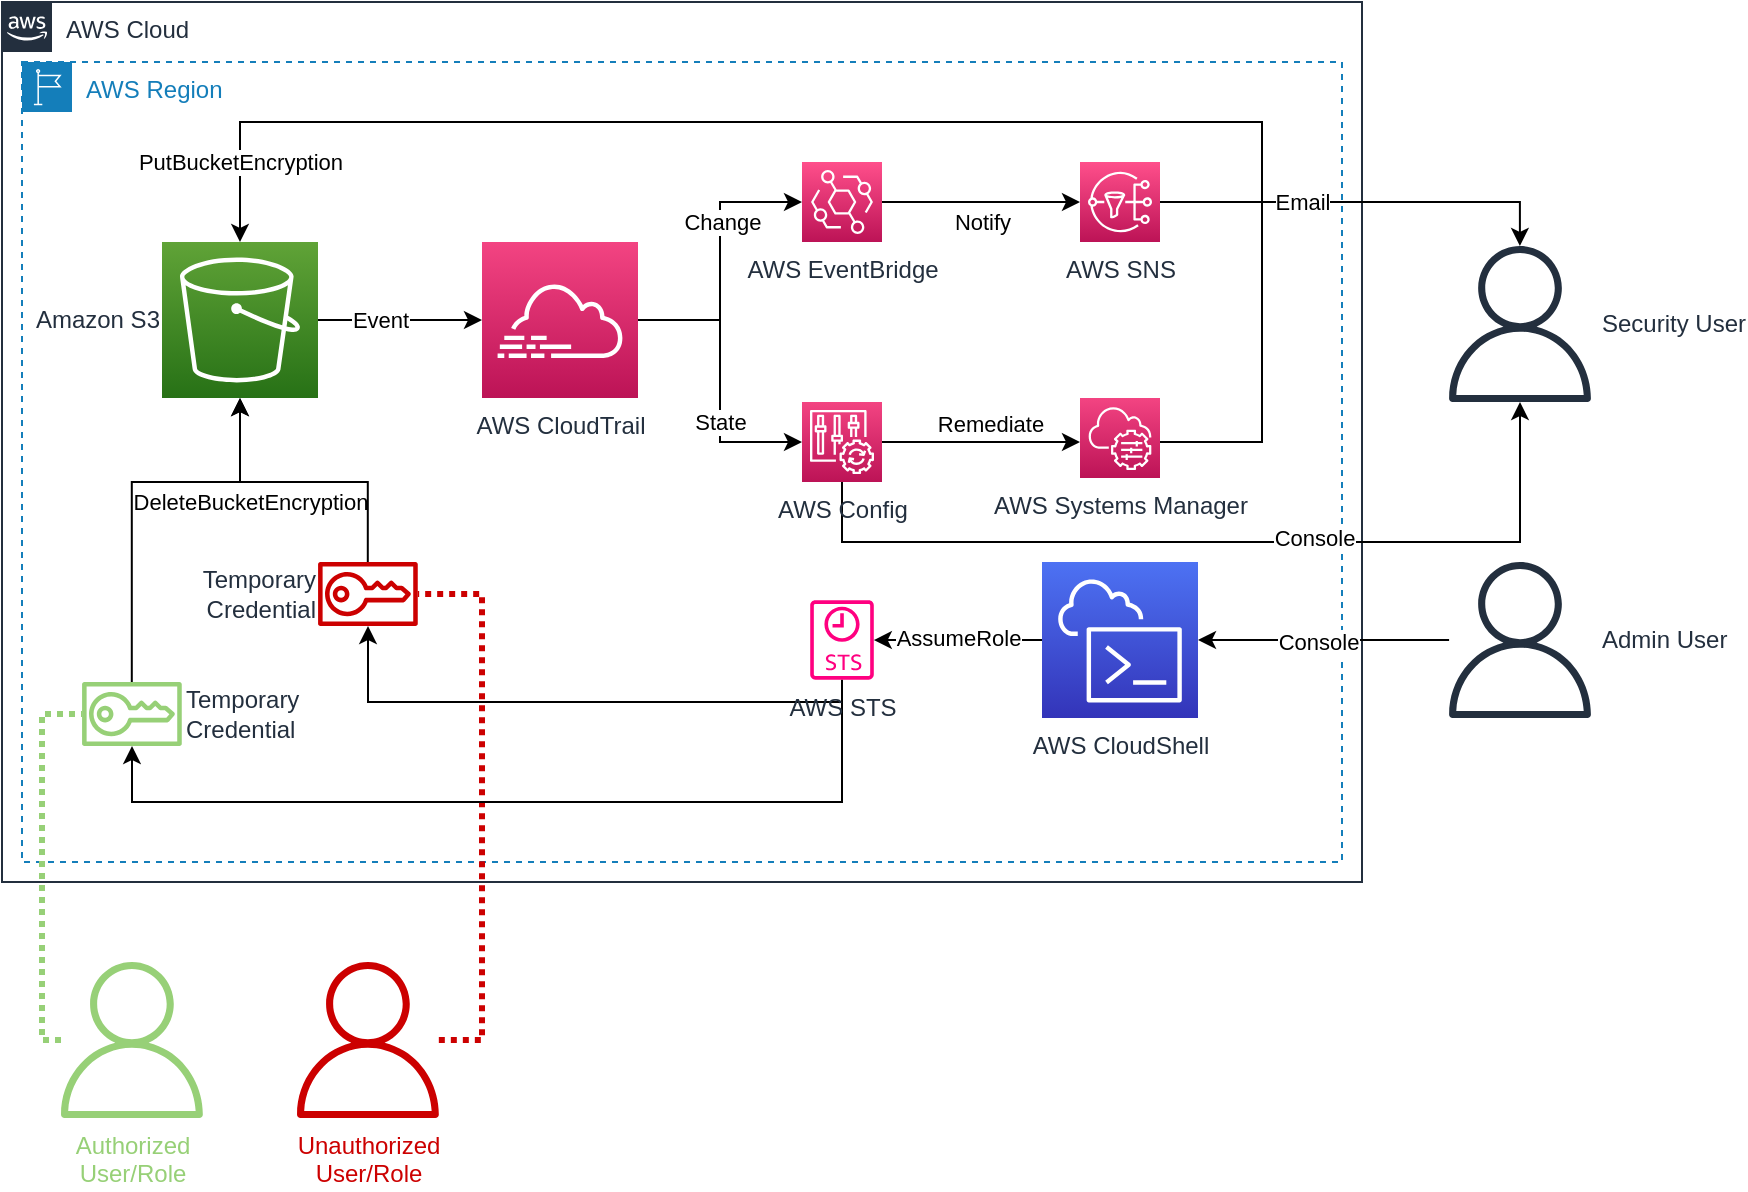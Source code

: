 <mxfile version="15.4.0" type="device"><diagram id="Bv-gd8HwqSWzunqZlA5W" name="Page-1"><mxGraphModel dx="1948" dy="1059" grid="1" gridSize="10" guides="1" tooltips="1" connect="1" arrows="1" fold="1" page="1" pageScale="1" pageWidth="850" pageHeight="1100" math="0" shadow="0"><root><mxCell id="0"/><mxCell id="1" parent="0"/><mxCell id="RG5rcyg_An_Odtp8znTc-1" value="AWS Cloud" style="points=[[0,0],[0.25,0],[0.5,0],[0.75,0],[1,0],[1,0.25],[1,0.5],[1,0.75],[1,1],[0.75,1],[0.5,1],[0.25,1],[0,1],[0,0.75],[0,0.5],[0,0.25]];outlineConnect=0;gradientColor=none;html=1;whiteSpace=wrap;fontSize=12;fontStyle=0;shape=mxgraph.aws4.group;grIcon=mxgraph.aws4.group_aws_cloud_alt;strokeColor=#232F3E;fillColor=none;verticalAlign=top;align=left;spacingLeft=30;fontColor=#232F3E;dashed=0;" parent="1" vertex="1"><mxGeometry x="80" y="80" width="680" height="440" as="geometry"/></mxCell><mxCell id="RG5rcyg_An_Odtp8znTc-2" value="AWS Region" style="points=[[0,0],[0.25,0],[0.5,0],[0.75,0],[1,0],[1,0.25],[1,0.5],[1,0.75],[1,1],[0.75,1],[0.5,1],[0.25,1],[0,1],[0,0.75],[0,0.5],[0,0.25]];outlineConnect=0;gradientColor=none;html=1;whiteSpace=wrap;fontSize=12;fontStyle=0;shape=mxgraph.aws4.group;grIcon=mxgraph.aws4.group_region;strokeColor=#147EBA;fillColor=none;verticalAlign=top;align=left;spacingLeft=30;fontColor=#147EBA;dashed=1;" parent="1" vertex="1"><mxGeometry x="90" y="110" width="660" height="400" as="geometry"/></mxCell><mxCell id="RG5rcyg_An_Odtp8znTc-24" style="edgeStyle=orthogonalEdgeStyle;rounded=0;orthogonalLoop=1;jettySize=auto;html=1;" parent="1" source="RG5rcyg_An_Odtp8znTc-3" target="RG5rcyg_An_Odtp8znTc-8" edge="1"><mxGeometry relative="1" as="geometry"/></mxCell><mxCell id="RG5rcyg_An_Odtp8znTc-25" value="Event" style="edgeLabel;html=1;align=center;verticalAlign=middle;resizable=0;points=[];" parent="RG5rcyg_An_Odtp8znTc-24" vertex="1" connectable="0"><mxGeometry x="-0.244" relative="1" as="geometry"><mxPoint as="offset"/></mxGeometry></mxCell><mxCell id="RG5rcyg_An_Odtp8znTc-3" value="Amazon S3" style="sketch=0;points=[[0,0,0],[0.25,0,0],[0.5,0,0],[0.75,0,0],[1,0,0],[0,1,0],[0.25,1,0],[0.5,1,0],[0.75,1,0],[1,1,0],[0,0.25,0],[0,0.5,0],[0,0.75,0],[1,0.25,0],[1,0.5,0],[1,0.75,0]];outlineConnect=0;fontColor=#232F3E;gradientColor=#60A337;gradientDirection=north;fillColor=#277116;strokeColor=#ffffff;dashed=0;verticalLabelPosition=middle;verticalAlign=middle;align=right;html=1;fontSize=12;fontStyle=0;aspect=fixed;shape=mxgraph.aws4.resourceIcon;resIcon=mxgraph.aws4.s3;labelPosition=left;" parent="1" vertex="1"><mxGeometry x="160" y="200" width="78" height="78" as="geometry"/></mxCell><mxCell id="RG5rcyg_An_Odtp8znTc-38" style="edgeStyle=orthogonalEdgeStyle;rounded=0;orthogonalLoop=1;jettySize=auto;html=1;" parent="1" source="RG5rcyg_An_Odtp8znTc-5" target="RG5rcyg_An_Odtp8znTc-14" edge="1"><mxGeometry relative="1" as="geometry"/></mxCell><mxCell id="RG5rcyg_An_Odtp8znTc-39" value="AssumeRole" style="edgeLabel;html=1;align=center;verticalAlign=middle;resizable=0;points=[];" parent="RG5rcyg_An_Odtp8znTc-38" vertex="1" connectable="0"><mxGeometry x="-0.002" y="-1" relative="1" as="geometry"><mxPoint as="offset"/></mxGeometry></mxCell><mxCell id="RG5rcyg_An_Odtp8znTc-5" value="AWS CloudShell" style="sketch=0;points=[[0,0,0],[0.25,0,0],[0.5,0,0],[0.75,0,0],[1,0,0],[0,1,0],[0.25,1,0],[0.5,1,0],[0.75,1,0],[1,1,0],[0,0.25,0],[0,0.5,0],[0,0.75,0],[1,0.25,0],[1,0.5,0],[1,0.75,0]];outlineConnect=0;fontColor=#232F3E;gradientColor=#4D72F3;gradientDirection=north;fillColor=#3334B9;strokeColor=#ffffff;dashed=0;verticalLabelPosition=bottom;verticalAlign=top;align=center;html=1;fontSize=12;fontStyle=0;aspect=fixed;shape=mxgraph.aws4.resourceIcon;resIcon=mxgraph.aws4.cloudshell;" parent="1" vertex="1"><mxGeometry x="600" y="360" width="78" height="78" as="geometry"/></mxCell><mxCell id="RG5rcyg_An_Odtp8znTc-41" style="edgeStyle=orthogonalEdgeStyle;rounded=0;orthogonalLoop=1;jettySize=auto;html=1;dashed=1;dashPattern=1 1;endArrow=none;endFill=0;strokeColor=#CC0000;strokeWidth=3;" parent="1" source="RG5rcyg_An_Odtp8znTc-6" target="RG5rcyg_An_Odtp8znTc-17" edge="1"><mxGeometry relative="1" as="geometry"><Array as="points"><mxPoint x="320" y="599"/><mxPoint x="320" y="376"/></Array></mxGeometry></mxCell><mxCell id="RG5rcyg_An_Odtp8znTc-6" value="&lt;font color=&quot;#cc0000&quot;&gt;Unauthorized&lt;br&gt;User/Role&lt;/font&gt;" style="sketch=0;outlineConnect=0;fontColor=#232F3E;gradientColor=none;fillColor=#CC0000;strokeColor=none;dashed=0;verticalLabelPosition=bottom;verticalAlign=top;align=center;html=1;fontSize=12;fontStyle=0;aspect=fixed;pointerEvents=1;shape=mxgraph.aws4.user;" parent="1" vertex="1"><mxGeometry x="223.96" y="560" width="78" height="78" as="geometry"/></mxCell><mxCell id="RG5rcyg_An_Odtp8znTc-36" style="edgeStyle=orthogonalEdgeStyle;rounded=0;orthogonalLoop=1;jettySize=auto;html=1;" parent="1" source="RG5rcyg_An_Odtp8znTc-7" target="RG5rcyg_An_Odtp8znTc-5" edge="1"><mxGeometry relative="1" as="geometry"/></mxCell><mxCell id="RG5rcyg_An_Odtp8znTc-37" value="Console" style="edgeLabel;html=1;align=center;verticalAlign=middle;resizable=0;points=[];" parent="RG5rcyg_An_Odtp8znTc-36" vertex="1" connectable="0"><mxGeometry x="0.044" y="1" relative="1" as="geometry"><mxPoint as="offset"/></mxGeometry></mxCell><mxCell id="RG5rcyg_An_Odtp8znTc-7" value="Admin User" style="sketch=0;outlineConnect=0;fontColor=#232F3E;gradientColor=none;fillColor=#232F3E;strokeColor=none;dashed=0;verticalLabelPosition=middle;verticalAlign=middle;align=left;html=1;fontSize=12;fontStyle=0;aspect=fixed;pointerEvents=1;shape=mxgraph.aws4.user;labelPosition=right;" parent="1" vertex="1"><mxGeometry x="800" y="360" width="78" height="78" as="geometry"/></mxCell><mxCell id="RG5rcyg_An_Odtp8znTc-26" style="edgeStyle=orthogonalEdgeStyle;rounded=0;orthogonalLoop=1;jettySize=auto;html=1;entryX=0;entryY=0.5;entryDx=0;entryDy=0;entryPerimeter=0;" parent="1" source="RG5rcyg_An_Odtp8znTc-8" target="RG5rcyg_An_Odtp8znTc-10" edge="1"><mxGeometry relative="1" as="geometry"/></mxCell><mxCell id="RG5rcyg_An_Odtp8znTc-28" value="Change" style="edgeLabel;html=1;align=center;verticalAlign=middle;resizable=0;points=[];" parent="RG5rcyg_An_Odtp8znTc-26" vertex="1" connectable="0"><mxGeometry x="0.007" y="-1" relative="1" as="geometry"><mxPoint y="-19" as="offset"/></mxGeometry></mxCell><mxCell id="RG5rcyg_An_Odtp8znTc-27" style="edgeStyle=orthogonalEdgeStyle;rounded=0;orthogonalLoop=1;jettySize=auto;html=1;entryX=0;entryY=0.5;entryDx=0;entryDy=0;entryPerimeter=0;" parent="1" source="RG5rcyg_An_Odtp8znTc-8" target="RG5rcyg_An_Odtp8znTc-12" edge="1"><mxGeometry relative="1" as="geometry"/></mxCell><mxCell id="RG5rcyg_An_Odtp8znTc-29" value="State" style="edgeLabel;html=1;align=center;verticalAlign=middle;resizable=0;points=[];" parent="RG5rcyg_An_Odtp8znTc-27" vertex="1" connectable="0"><mxGeometry x="-0.049" relative="1" as="geometry"><mxPoint y="24" as="offset"/></mxGeometry></mxCell><mxCell id="RG5rcyg_An_Odtp8znTc-8" value="AWS CloudTrail" style="sketch=0;points=[[0,0,0],[0.25,0,0],[0.5,0,0],[0.75,0,0],[1,0,0],[0,1,0],[0.25,1,0],[0.5,1,0],[0.75,1,0],[1,1,0],[0,0.25,0],[0,0.5,0],[0,0.75,0],[1,0.25,0],[1,0.5,0],[1,0.75,0]];points=[[0,0,0],[0.25,0,0],[0.5,0,0],[0.75,0,0],[1,0,0],[0,1,0],[0.25,1,0],[0.5,1,0],[0.75,1,0],[1,1,0],[0,0.25,0],[0,0.5,0],[0,0.75,0],[1,0.25,0],[1,0.5,0],[1,0.75,0]];outlineConnect=0;fontColor=#232F3E;gradientColor=#F34482;gradientDirection=north;fillColor=#BC1356;strokeColor=#ffffff;dashed=0;verticalLabelPosition=bottom;verticalAlign=top;align=center;html=1;fontSize=12;fontStyle=0;aspect=fixed;shape=mxgraph.aws4.resourceIcon;resIcon=mxgraph.aws4.cloudtrail;labelPosition=center;" parent="1" vertex="1"><mxGeometry x="320" y="200" width="78" height="78" as="geometry"/></mxCell><mxCell id="RG5rcyg_An_Odtp8znTc-40" style="edgeStyle=orthogonalEdgeStyle;rounded=0;orthogonalLoop=1;jettySize=auto;html=1;endArrow=none;endFill=0;dashed=1;strokeColor=#97D077;strokeWidth=3;dashPattern=1 1;" parent="1" source="RG5rcyg_An_Odtp8znTc-9" target="RG5rcyg_An_Odtp8znTc-16" edge="1"><mxGeometry relative="1" as="geometry"><Array as="points"><mxPoint x="100" y="599"/><mxPoint x="100" y="436"/></Array></mxGeometry></mxCell><mxCell id="RG5rcyg_An_Odtp8znTc-9" value="&lt;font color=&quot;#97d077&quot;&gt;Authorized&lt;br&gt;User/Role&lt;/font&gt;" style="sketch=0;outlineConnect=0;fontColor=#232F3E;gradientColor=none;fillColor=#97D077;strokeColor=none;dashed=0;verticalLabelPosition=bottom;verticalAlign=top;align=center;html=1;fontSize=12;fontStyle=0;aspect=fixed;pointerEvents=1;shape=mxgraph.aws4.user;" parent="1" vertex="1"><mxGeometry x="105.96" y="560" width="78" height="78" as="geometry"/></mxCell><mxCell id="RG5rcyg_An_Odtp8znTc-30" style="edgeStyle=orthogonalEdgeStyle;rounded=0;orthogonalLoop=1;jettySize=auto;html=1;entryX=0;entryY=0.5;entryDx=0;entryDy=0;entryPerimeter=0;" parent="1" source="RG5rcyg_An_Odtp8znTc-10" target="RG5rcyg_An_Odtp8znTc-13" edge="1"><mxGeometry relative="1" as="geometry"/></mxCell><mxCell id="RG5rcyg_An_Odtp8znTc-32" value="Notify" style="edgeLabel;html=1;align=center;verticalAlign=middle;resizable=0;points=[];" parent="RG5rcyg_An_Odtp8znTc-30" vertex="1" connectable="0"><mxGeometry x="-0.645" y="-3" relative="1" as="geometry"><mxPoint x="32" y="7" as="offset"/></mxGeometry></mxCell><mxCell id="RG5rcyg_An_Odtp8znTc-10" value="AWS EventBridge" style="sketch=0;points=[[0,0,0],[0.25,0,0],[0.5,0,0],[0.75,0,0],[1,0,0],[0,1,0],[0.25,1,0],[0.5,1,0],[0.75,1,0],[1,1,0],[0,0.25,0],[0,0.5,0],[0,0.75,0],[1,0.25,0],[1,0.5,0],[1,0.75,0]];outlineConnect=0;fontColor=#232F3E;gradientColor=#FF4F8B;gradientDirection=north;fillColor=#BC1356;strokeColor=#ffffff;dashed=0;verticalLabelPosition=bottom;verticalAlign=top;align=center;html=1;fontSize=12;fontStyle=0;aspect=fixed;shape=mxgraph.aws4.resourceIcon;resIcon=mxgraph.aws4.eventbridge;" parent="1" vertex="1"><mxGeometry x="480" y="160" width="40" height="40" as="geometry"/></mxCell><mxCell id="EBJLqPZPEdVNuUjBcLnt-2" style="edgeStyle=orthogonalEdgeStyle;rounded=0;orthogonalLoop=1;jettySize=auto;html=1;" edge="1" parent="1" source="RG5rcyg_An_Odtp8znTc-12"><mxGeometry relative="1" as="geometry"><mxPoint x="619" y="300" as="targetPoint"/></mxGeometry></mxCell><mxCell id="EBJLqPZPEdVNuUjBcLnt-4" value="Remediate" style="edgeLabel;html=1;align=center;verticalAlign=middle;resizable=0;points=[];" vertex="1" connectable="0" parent="EBJLqPZPEdVNuUjBcLnt-2"><mxGeometry x="0.091" y="-2" relative="1" as="geometry"><mxPoint y="-12" as="offset"/></mxGeometry></mxCell><mxCell id="EBJLqPZPEdVNuUjBcLnt-6" style="edgeStyle=orthogonalEdgeStyle;rounded=0;orthogonalLoop=1;jettySize=auto;html=1;" edge="1" parent="1" source="RG5rcyg_An_Odtp8znTc-12" target="RG5rcyg_An_Odtp8znTc-15"><mxGeometry relative="1" as="geometry"><Array as="points"><mxPoint x="500" y="350"/><mxPoint x="839" y="350"/></Array></mxGeometry></mxCell><mxCell id="EBJLqPZPEdVNuUjBcLnt-7" value="Console" style="edgeLabel;html=1;align=center;verticalAlign=middle;resizable=0;points=[];" vertex="1" connectable="0" parent="EBJLqPZPEdVNuUjBcLnt-6"><mxGeometry x="0.134" y="2" relative="1" as="geometry"><mxPoint x="17" as="offset"/></mxGeometry></mxCell><mxCell id="RG5rcyg_An_Odtp8znTc-12" value="AWS Config" style="sketch=0;points=[[0,0,0],[0.25,0,0],[0.5,0,0],[0.75,0,0],[1,0,0],[0,1,0],[0.25,1,0],[0.5,1,0],[0.75,1,0],[1,1,0],[0,0.25,0],[0,0.5,0],[0,0.75,0],[1,0.25,0],[1,0.5,0],[1,0.75,0]];points=[[0,0,0],[0.25,0,0],[0.5,0,0],[0.75,0,0],[1,0,0],[0,1,0],[0.25,1,0],[0.5,1,0],[0.75,1,0],[1,1,0],[0,0.25,0],[0,0.5,0],[0,0.75,0],[1,0.25,0],[1,0.5,0],[1,0.75,0]];outlineConnect=0;fontColor=#232F3E;gradientColor=#F34482;gradientDirection=north;fillColor=#BC1356;strokeColor=#ffffff;dashed=0;verticalLabelPosition=bottom;verticalAlign=top;align=center;html=1;fontSize=12;fontStyle=0;aspect=fixed;shape=mxgraph.aws4.resourceIcon;resIcon=mxgraph.aws4.config;" parent="1" vertex="1"><mxGeometry x="480" y="280" width="40" height="40" as="geometry"/></mxCell><mxCell id="RG5rcyg_An_Odtp8znTc-34" style="edgeStyle=orthogonalEdgeStyle;rounded=0;orthogonalLoop=1;jettySize=auto;html=1;" parent="1" source="RG5rcyg_An_Odtp8znTc-13" target="RG5rcyg_An_Odtp8znTc-15" edge="1"><mxGeometry relative="1" as="geometry"/></mxCell><mxCell id="RG5rcyg_An_Odtp8znTc-35" value="Email" style="edgeLabel;html=1;align=center;verticalAlign=middle;resizable=0;points=[];" parent="RG5rcyg_An_Odtp8znTc-34" vertex="1" connectable="0"><mxGeometry x="-0.14" y="-1" relative="1" as="geometry"><mxPoint x="-16" y="-1" as="offset"/></mxGeometry></mxCell><mxCell id="RG5rcyg_An_Odtp8znTc-13" value="AWS SNS" style="sketch=0;points=[[0,0,0],[0.25,0,0],[0.5,0,0],[0.75,0,0],[1,0,0],[0,1,0],[0.25,1,0],[0.5,1,0],[0.75,1,0],[1,1,0],[0,0.25,0],[0,0.5,0],[0,0.75,0],[1,0.25,0],[1,0.5,0],[1,0.75,0]];outlineConnect=0;fontColor=#232F3E;gradientColor=#FF4F8B;gradientDirection=north;fillColor=#BC1356;strokeColor=#ffffff;dashed=0;verticalLabelPosition=bottom;verticalAlign=top;align=center;html=1;fontSize=12;fontStyle=0;aspect=fixed;shape=mxgraph.aws4.resourceIcon;resIcon=mxgraph.aws4.sns;" parent="1" vertex="1"><mxGeometry x="619" y="160" width="40" height="40" as="geometry"/></mxCell><mxCell id="RG5rcyg_An_Odtp8znTc-18" style="edgeStyle=orthogonalEdgeStyle;rounded=0;orthogonalLoop=1;jettySize=auto;html=1;" parent="1" source="RG5rcyg_An_Odtp8znTc-14" target="RG5rcyg_An_Odtp8znTc-16" edge="1"><mxGeometry relative="1" as="geometry"><Array as="points"><mxPoint x="500" y="480"/><mxPoint x="145" y="480"/></Array></mxGeometry></mxCell><mxCell id="RG5rcyg_An_Odtp8znTc-19" style="edgeStyle=orthogonalEdgeStyle;rounded=0;orthogonalLoop=1;jettySize=auto;html=1;" parent="1" source="RG5rcyg_An_Odtp8znTc-14" target="RG5rcyg_An_Odtp8znTc-17" edge="1"><mxGeometry relative="1" as="geometry"><Array as="points"><mxPoint x="500" y="430"/><mxPoint x="263" y="430"/></Array></mxGeometry></mxCell><mxCell id="RG5rcyg_An_Odtp8znTc-14" value="AWS STS" style="sketch=0;outlineConnect=0;fontColor=#232F3E;gradientColor=none;fillColor=#FF0080;strokeColor=none;dashed=0;verticalLabelPosition=bottom;verticalAlign=top;align=center;html=1;fontSize=12;fontStyle=0;aspect=fixed;pointerEvents=1;shape=mxgraph.aws4.sts_alternate;" parent="1" vertex="1"><mxGeometry x="484.11" y="379" width="31.79" height="40" as="geometry"/></mxCell><mxCell id="RG5rcyg_An_Odtp8znTc-15" value="Security User" style="sketch=0;outlineConnect=0;fontColor=#232F3E;gradientColor=none;fillColor=#232F3E;strokeColor=none;dashed=0;verticalLabelPosition=middle;verticalAlign=middle;align=left;html=1;fontSize=12;fontStyle=0;aspect=fixed;pointerEvents=1;shape=mxgraph.aws4.user;labelPosition=right;" parent="1" vertex="1"><mxGeometry x="800" y="202" width="78" height="78" as="geometry"/></mxCell><mxCell id="RG5rcyg_An_Odtp8znTc-20" style="edgeStyle=orthogonalEdgeStyle;rounded=0;orthogonalLoop=1;jettySize=auto;html=1;" parent="1" source="RG5rcyg_An_Odtp8znTc-16" target="RG5rcyg_An_Odtp8znTc-3" edge="1"><mxGeometry relative="1" as="geometry"><Array as="points"><mxPoint x="145" y="320"/><mxPoint x="199" y="320"/></Array></mxGeometry></mxCell><mxCell id="RG5rcyg_An_Odtp8znTc-22" value="&lt;font style=&quot;font-size: 11px&quot;&gt;DeleteBucketEncryption&lt;/font&gt;" style="edgeLabel;html=1;align=center;verticalAlign=middle;resizable=0;points=[];" parent="RG5rcyg_An_Odtp8znTc-20" vertex="1" connectable="0"><mxGeometry x="-0.48" relative="1" as="geometry"><mxPoint x="59" y="-39" as="offset"/></mxGeometry></mxCell><mxCell id="RG5rcyg_An_Odtp8znTc-16" value="Temporary&lt;br&gt;Credential" style="sketch=0;outlineConnect=0;fontColor=#232F3E;gradientColor=none;fillColor=#97D077;strokeColor=none;dashed=0;verticalLabelPosition=middle;verticalAlign=middle;align=left;html=1;fontSize=12;fontStyle=0;aspect=fixed;pointerEvents=1;shape=mxgraph.aws4.sts;labelPosition=right;" parent="1" vertex="1"><mxGeometry x="120" y="420" width="49.92" height="32" as="geometry"/></mxCell><mxCell id="RG5rcyg_An_Odtp8znTc-21" style="edgeStyle=orthogonalEdgeStyle;rounded=0;orthogonalLoop=1;jettySize=auto;html=1;" parent="1" source="RG5rcyg_An_Odtp8znTc-17" target="RG5rcyg_An_Odtp8znTc-3" edge="1"><mxGeometry relative="1" as="geometry"><Array as="points"><mxPoint x="263" y="320"/><mxPoint x="199" y="320"/></Array></mxGeometry></mxCell><mxCell id="RG5rcyg_An_Odtp8znTc-17" value="Temporary&lt;br&gt;Credential" style="sketch=0;outlineConnect=0;fontColor=#232F3E;gradientColor=none;fillColor=#CC0000;strokeColor=none;dashed=0;verticalLabelPosition=middle;verticalAlign=middle;align=right;html=1;fontSize=12;fontStyle=0;aspect=fixed;pointerEvents=1;shape=mxgraph.aws4.sts;labelPosition=left;" parent="1" vertex="1"><mxGeometry x="238" y="360" width="49.92" height="32" as="geometry"/></mxCell><mxCell id="EBJLqPZPEdVNuUjBcLnt-3" value="PutBucketEncryption" style="edgeStyle=orthogonalEdgeStyle;rounded=0;orthogonalLoop=1;jettySize=auto;html=1;entryX=0.5;entryY=0;entryDx=0;entryDy=0;entryPerimeter=0;" edge="1" parent="1" target="RG5rcyg_An_Odtp8znTc-3"><mxGeometry x="0.898" relative="1" as="geometry"><mxPoint x="659" y="300" as="sourcePoint"/><Array as="points"><mxPoint x="710" y="300"/><mxPoint x="710" y="140"/><mxPoint x="199" y="140"/></Array><mxPoint as="offset"/></mxGeometry></mxCell><mxCell id="EBJLqPZPEdVNuUjBcLnt-5" value="&lt;span style=&quot;color: rgba(0 , 0 , 0 , 0) ; font-family: monospace ; font-size: 0px ; background-color: rgb(248 , 249 , 250)&quot;&gt;%3CmxGraphModel%3E%3Croot%3E%3CmxCell%20id%3D%220%22%2F%3E%3CmxCell%20id%3D%221%22%20parent%3D%220%22%2F%3E%3CmxCell%20id%3D%222%22%20value%3D%22%26lt%3Bfont%20style%3D%26quot%3Bfont-size%3A%2011px%26quot%3B%26gt%3BDeleteBucketEncryption%26lt%3B%2Ffont%26gt%3B%22%20style%3D%22edgeLabel%3Bhtml%3D1%3Balign%3Dcenter%3BverticalAlign%3Dmiddle%3Bresizable%3D0%3Bpoints%3D%5B%5D%3B%22%20vertex%3D%221%22%20connectable%3D%220%22%20parent%3D%221%22%3E%3CmxGeometry%20x%3D%22203.9%22%20y%3D%22330%22%20as%3D%22geometry%22%2F%3E%3C%2FmxCell%3E%3C%2Froot%3E%3C%2FmxGraphModel%3&lt;/span&gt;&lt;span style=&quot;color: rgba(0 , 0 , 0 , 0) ; font-family: monospace ; font-size: 0px ; background-color: rgb(248 , 249 , 250)&quot;&gt;%3CmxGraphModel%3E%3Croot%3E%3CmxCell%20id%3D%220%22%2F%3E%3CmxCell%20id%3D%221%22%20parent%3D%220%22%2F%3E%3CmxCell%20id%3D%222%22%20value%3D%22%26lt%3Bfont%20style%3D%26quot%3Bfont-size%3A%2011px%26quot%3B%26gt%3BDeleteBucketEncryption%26lt%3B%2Ffont%26gt%3B%22%20style%3D%22edgeLabel%3Bhtml%3D1%3Balign%3Dcenter%3BverticalAlign%3Dmiddle%3Bresizable%3D0%3Bpoints%3D%5B%5D%3B%22%20vertex%3D%221%22%20connectable%3D%220%22%20parent%3D%221%22%3E%3CmxGeometry%20x%3D%22203.9%22%20y%3D%22330%22%20as%3D%22geometry%22%2F%3E%3C%2FmxCell%3E%3C%2Froot%3E%3C%2FmxGraphModel%3EPutt&lt;/span&gt;" style="edgeLabel;html=1;align=center;verticalAlign=middle;resizable=0;points=[];" vertex="1" connectable="0" parent="EBJLqPZPEdVNuUjBcLnt-3"><mxGeometry x="0.205" relative="1" as="geometry"><mxPoint as="offset"/></mxGeometry></mxCell><mxCell id="EBJLqPZPEdVNuUjBcLnt-8" value="AWS Systems Manager" style="sketch=0;points=[[0,0,0],[0.25,0,0],[0.5,0,0],[0.75,0,0],[1,0,0],[0,1,0],[0.25,1,0],[0.5,1,0],[0.75,1,0],[1,1,0],[0,0.25,0],[0,0.5,0],[0,0.75,0],[1,0.25,0],[1,0.5,0],[1,0.75,0]];points=[[0,0,0],[0.25,0,0],[0.5,0,0],[0.75,0,0],[1,0,0],[0,1,0],[0.25,1,0],[0.5,1,0],[0.75,1,0],[1,1,0],[0,0.25,0],[0,0.5,0],[0,0.75,0],[1,0.25,0],[1,0.5,0],[1,0.75,0]];outlineConnect=0;fontColor=#232F3E;gradientColor=#F34482;gradientDirection=north;fillColor=#BC1356;strokeColor=#ffffff;dashed=0;verticalLabelPosition=bottom;verticalAlign=top;align=center;html=1;fontSize=12;fontStyle=0;aspect=fixed;shape=mxgraph.aws4.resourceIcon;resIcon=mxgraph.aws4.systems_manager;" vertex="1" parent="1"><mxGeometry x="619" y="278" width="40" height="40" as="geometry"/></mxCell></root></mxGraphModel></diagram></mxfile>